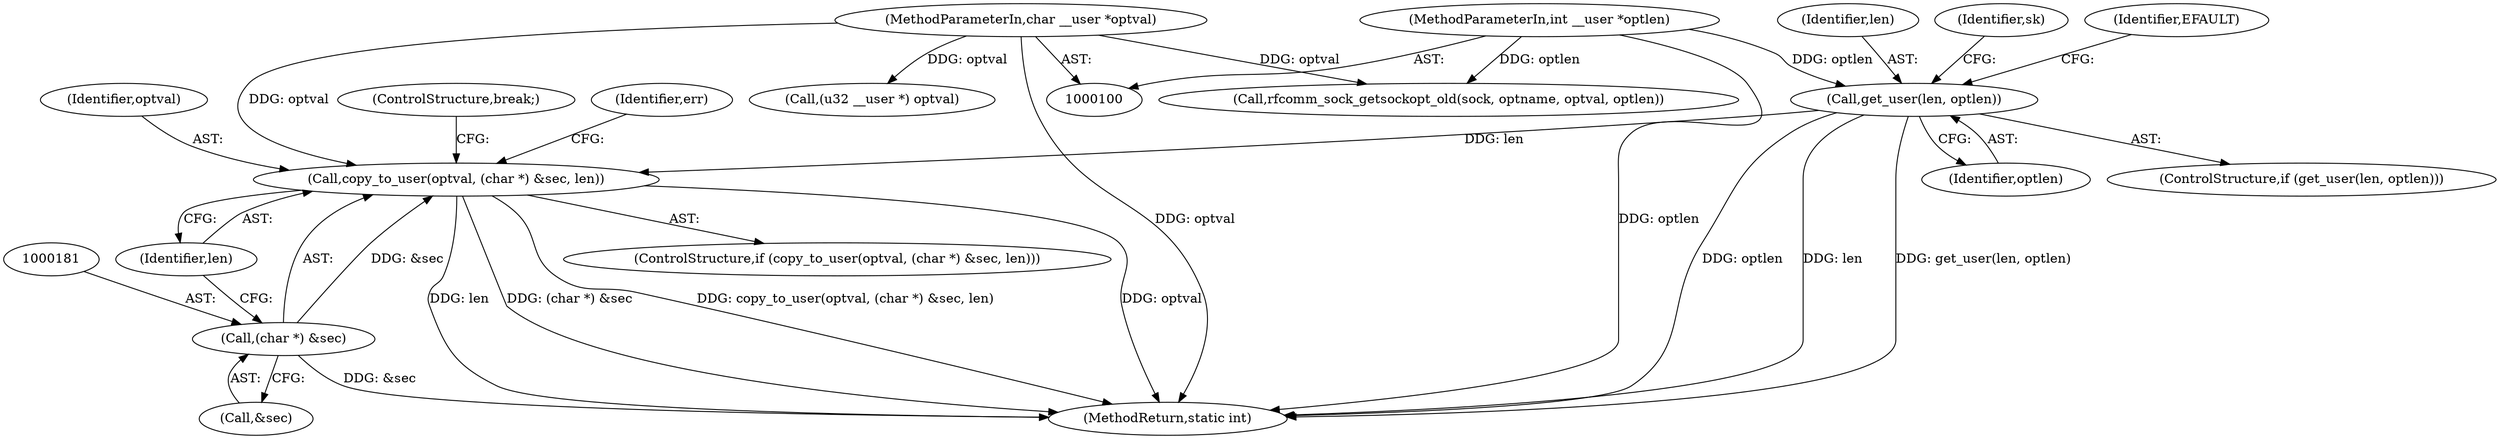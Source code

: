 digraph "0_linux_9ad2de43f1aee7e7274a4e0d41465489299e344b@API" {
"1000178" [label="(Call,copy_to_user(optval, (char *) &sec, len))"];
"1000104" [label="(MethodParameterIn,char __user *optval)"];
"1000180" [label="(Call,(char *) &sec)"];
"1000140" [label="(Call,get_user(len, optlen))"];
"1000105" [label="(MethodParameterIn,int __user *optlen)"];
"1000189" [label="(ControlStructure,break;)"];
"1000184" [label="(Identifier,len)"];
"1000142" [label="(Identifier,optlen)"];
"1000145" [label="(Identifier,EFAULT)"];
"1000182" [label="(Call,&sec)"];
"1000179" [label="(Identifier,optval)"];
"1000180" [label="(Call,(char *) &sec)"];
"1000127" [label="(Call,rfcomm_sock_getsockopt_old(sock, optname, optval, optlen))"];
"1000236" [label="(MethodReturn,static int)"];
"1000178" [label="(Call,copy_to_user(optval, (char *) &sec, len))"];
"1000141" [label="(Identifier,len)"];
"1000186" [label="(Identifier,err)"];
"1000147" [label="(Identifier,sk)"];
"1000218" [label="(Call,(u32 __user *) optval)"];
"1000177" [label="(ControlStructure,if (copy_to_user(optval, (char *) &sec, len)))"];
"1000139" [label="(ControlStructure,if (get_user(len, optlen)))"];
"1000104" [label="(MethodParameterIn,char __user *optval)"];
"1000105" [label="(MethodParameterIn,int __user *optlen)"];
"1000140" [label="(Call,get_user(len, optlen))"];
"1000178" -> "1000177"  [label="AST: "];
"1000178" -> "1000184"  [label="CFG: "];
"1000179" -> "1000178"  [label="AST: "];
"1000180" -> "1000178"  [label="AST: "];
"1000184" -> "1000178"  [label="AST: "];
"1000186" -> "1000178"  [label="CFG: "];
"1000189" -> "1000178"  [label="CFG: "];
"1000178" -> "1000236"  [label="DDG: copy_to_user(optval, (char *) &sec, len)"];
"1000178" -> "1000236"  [label="DDG: optval"];
"1000178" -> "1000236"  [label="DDG: len"];
"1000178" -> "1000236"  [label="DDG: (char *) &sec"];
"1000104" -> "1000178"  [label="DDG: optval"];
"1000180" -> "1000178"  [label="DDG: &sec"];
"1000140" -> "1000178"  [label="DDG: len"];
"1000104" -> "1000100"  [label="AST: "];
"1000104" -> "1000236"  [label="DDG: optval"];
"1000104" -> "1000127"  [label="DDG: optval"];
"1000104" -> "1000218"  [label="DDG: optval"];
"1000180" -> "1000182"  [label="CFG: "];
"1000181" -> "1000180"  [label="AST: "];
"1000182" -> "1000180"  [label="AST: "];
"1000184" -> "1000180"  [label="CFG: "];
"1000180" -> "1000236"  [label="DDG: &sec"];
"1000140" -> "1000139"  [label="AST: "];
"1000140" -> "1000142"  [label="CFG: "];
"1000141" -> "1000140"  [label="AST: "];
"1000142" -> "1000140"  [label="AST: "];
"1000145" -> "1000140"  [label="CFG: "];
"1000147" -> "1000140"  [label="CFG: "];
"1000140" -> "1000236"  [label="DDG: optlen"];
"1000140" -> "1000236"  [label="DDG: len"];
"1000140" -> "1000236"  [label="DDG: get_user(len, optlen)"];
"1000105" -> "1000140"  [label="DDG: optlen"];
"1000105" -> "1000100"  [label="AST: "];
"1000105" -> "1000236"  [label="DDG: optlen"];
"1000105" -> "1000127"  [label="DDG: optlen"];
}
